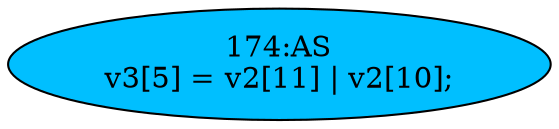 strict digraph "" {
	node [label="\N"];
	"174:AS"	 [ast="<pyverilog.vparser.ast.Assign object at 0x7fee23010cd0>",
		def_var="['v3']",
		fillcolor=deepskyblue,
		label="174:AS
v3[5] = v2[11] | v2[10];",
		statements="[]",
		style=filled,
		typ=Assign,
		use_var="['v2', 'v2']"];
}
